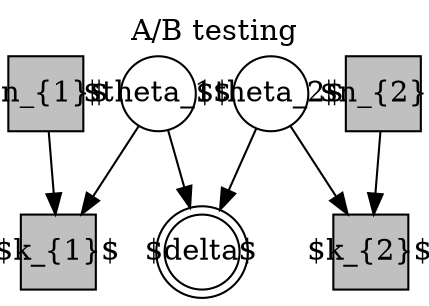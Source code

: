 digraph G {rankdir=TB; compound=true; newrank=true; labelloc="t";           label="A/B testing";           /* general properties*/           node [margin=0, fixedsize=true, shape=circle, width=0.5];           theta_1 -> k_1;           n_1 -> k_1;           theta_2 -> k_2;           n_2 -> k_2;           theta_1->delta;           theta_2->delta;           /* nodes */           delta [label = "$delta$", peripheries = 2];           theta_1 [label = "$theta_1$"];           theta_2 [label = "$theta_2$"];           k_1 [label = "$k_{1}$", shape = square, style = filled, fillcolor = gray];           k_2 [label = "$k_{2}$", shape = square, style = filled, fillcolor = gray];           n_1 [label = "$n_{1}$", shape = square, style = filled, fillcolor = gray];           n_2 [label = "$n_{2}$", shape = square, style = filled, fillcolor = gray];           }
